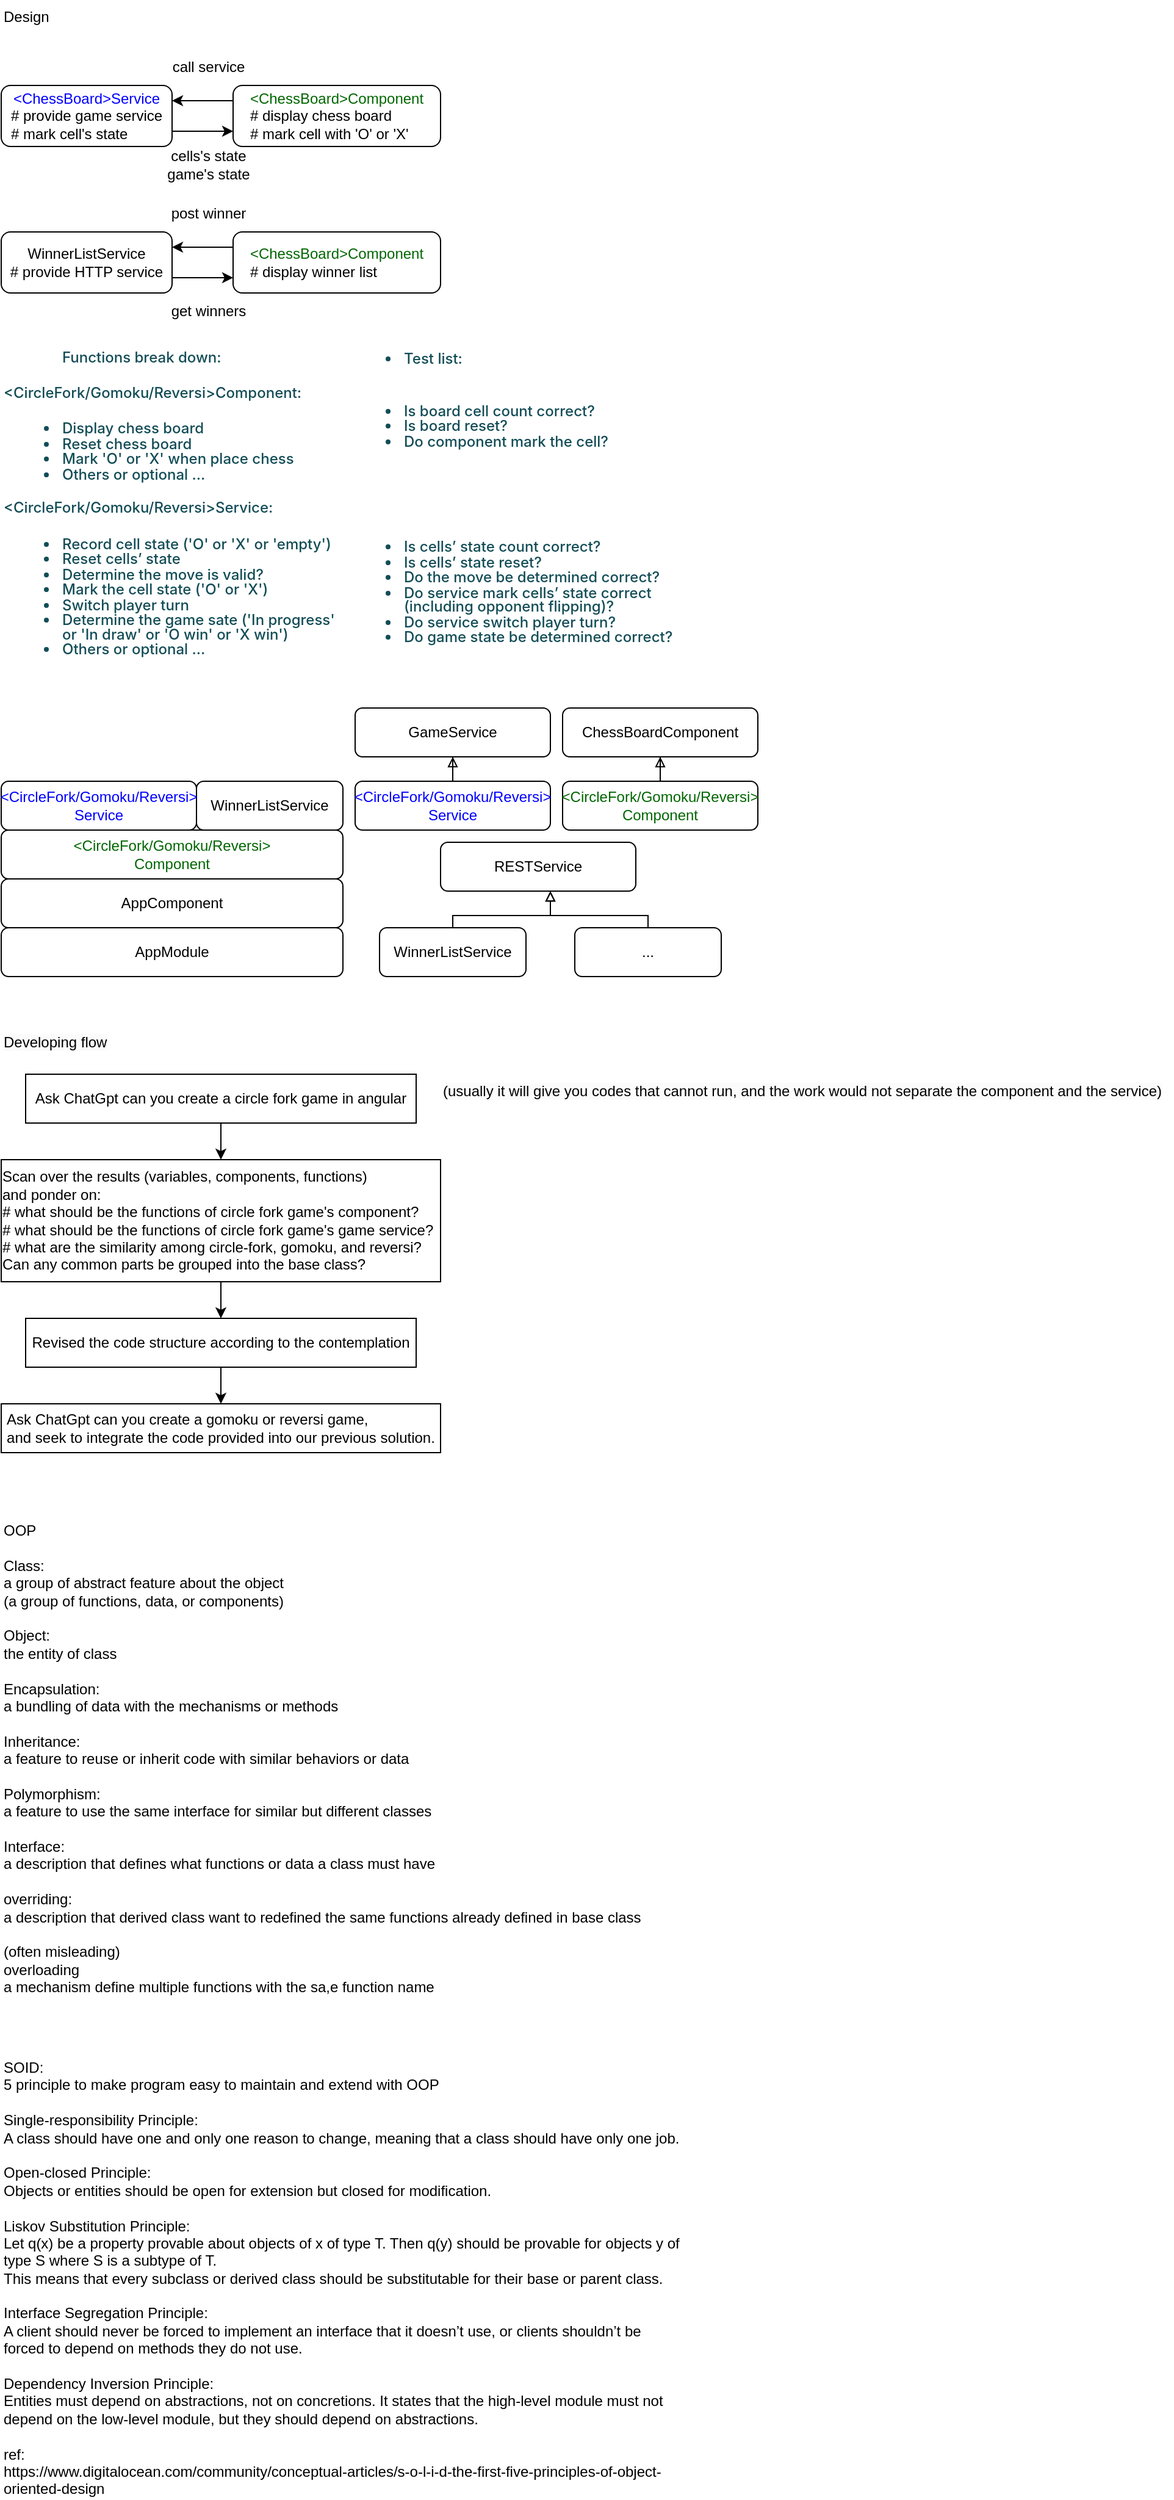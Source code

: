 <mxfile version="20.8.20" type="google"><diagram name="第 1 页" id="IbiLcCAQ18s88vYqVVvc"><mxGraphModel grid="1" page="1" gridSize="10" guides="1" tooltips="1" connect="1" arrows="1" fold="1" pageScale="1" pageWidth="827" pageHeight="1169" math="0" shadow="0"><root><mxCell id="0"/><mxCell id="1" parent="0"/><mxCell id="oQ2KpkvoJ-kYevLstZTs-1" value="&lt;div&gt;&lt;span style=&quot;background-color: initial;&quot;&gt;SOID:&lt;/span&gt;&lt;/div&gt;&lt;div&gt;&lt;span style=&quot;background-color: initial;&quot;&gt;5 principle to make program easy to maintain and extend with OOP&lt;/span&gt;&lt;br&gt;&lt;/div&gt;&lt;div&gt;&lt;br&gt;&lt;/div&gt;&lt;div&gt;Single-responsibility Principle:&lt;/div&gt;A class should have one and only one reason to change, meaning that a class should have only one job.&lt;div&gt;&lt;br&gt;&lt;/div&gt;&lt;div&gt;Open-closed Principle:&lt;/div&gt;&lt;div&gt;Objects or entities should be open for extension but closed for modification.&lt;br&gt;&lt;/div&gt;&lt;div&gt;&lt;br&gt;&lt;/div&gt;&lt;div&gt;Liskov Substitution Principle:&lt;/div&gt;&lt;div&gt;Let q(x) be a property provable about objects of x of type T. Then q(y) should be provable for objects y of type S where S is a subtype of T.&lt;br&gt;&lt;/div&gt;&lt;div&gt;This means that every subclass or derived class should be substitutable for their base or parent class.&lt;br&gt;&lt;/div&gt;&lt;div&gt;&lt;br&gt;&lt;/div&gt;&lt;div&gt;Interface Segregation Principle:&lt;/div&gt;&lt;div&gt;A client should never be forced to implement an interface that it doesn’t use, or clients shouldn’t be forced to depend on methods they do not use.&lt;br&gt;&lt;/div&gt;&lt;div&gt;&lt;br&gt;&lt;/div&gt;&lt;div&gt;Dependency Inversion Principle:&lt;/div&gt;&lt;div&gt;Entities must depend on abstractions, not on concretions. It states that the high-level module must not depend on the low-level module, but they should depend on abstractions.&lt;br&gt;&lt;/div&gt;&lt;div&gt;&lt;br&gt;&lt;/div&gt;&lt;div&gt;ref:&lt;/div&gt;&lt;div&gt;https://www.digitalocean.com/community/conceptual-articles/s-o-l-i-d-the-first-five-principles-of-object-oriented-design&lt;/div&gt;" style="text;whiteSpace=wrap;html=1;" vertex="1" parent="1"><mxGeometry x="40" y="1680" width="560" height="250" as="geometry"/></mxCell><mxCell id="9P7jQe-tLcAI8pOO7DSn-2" value="AppModule" style="rounded=1;whiteSpace=wrap;html=1;" vertex="1" parent="1"><mxGeometry x="40" y="760" width="280" height="40" as="geometry"/></mxCell><mxCell id="9P7jQe-tLcAI8pOO7DSn-3" value="AppComponent" style="rounded=1;whiteSpace=wrap;html=1;" vertex="1" parent="1"><mxGeometry x="40" y="720" width="280" height="40" as="geometry"/></mxCell><mxCell id="9P7jQe-tLcAI8pOO7DSn-4" value="&lt;div&gt;&lt;font color=&quot;#006600&quot;&gt;&amp;lt;CircleFork&lt;span style=&quot;background-color: initial;&quot;&gt;/Gomoku/&lt;/span&gt;&lt;span style=&quot;background-color: initial;&quot;&gt;Reversi&amp;gt;&lt;/span&gt;&lt;/font&gt;&lt;/div&gt;&lt;div&gt;&lt;span style=&quot;background-color: initial;&quot;&gt;&lt;font color=&quot;#006600&quot;&gt;Component&lt;/font&gt;&lt;/span&gt;&lt;/div&gt;" style="rounded=1;whiteSpace=wrap;html=1;" vertex="1" parent="1"><mxGeometry x="40" y="680" width="280" height="40" as="geometry"/></mxCell><mxCell id="9P7jQe-tLcAI8pOO7DSn-5" value="WinnerListService" style="rounded=1;whiteSpace=wrap;html=1;" vertex="1" parent="1"><mxGeometry x="200" y="640" width="120" height="40" as="geometry"/></mxCell><mxCell id="9P7jQe-tLcAI8pOO7DSn-6" value="&lt;font color=&quot;#0000ff&quot;&gt;&amp;lt;CircleFork/Gomoku/&lt;span style=&quot;border-color: var(--border-color); background-color: initial;&quot;&gt;Reversi&amp;gt;&lt;/span&gt;&lt;br&gt;Service&lt;/font&gt;" style="rounded=1;whiteSpace=wrap;html=1;" vertex="1" parent="1"><mxGeometry x="40" y="640" width="160" height="40" as="geometry"/></mxCell><mxCell id="9P7jQe-tLcAI8pOO7DSn-7" value="GameService" style="rounded=1;whiteSpace=wrap;html=1;" vertex="1" parent="1"><mxGeometry x="330" y="580" width="160" height="40" as="geometry"/></mxCell><mxCell id="9P7jQe-tLcAI8pOO7DSn-18" style="edgeStyle=orthogonalEdgeStyle;rounded=0;orthogonalLoop=1;jettySize=auto;html=1;entryX=0.5;entryY=1;entryDx=0;entryDy=0;endArrow=block;endFill=0;" edge="1" parent="1" source="9P7jQe-tLcAI8pOO7DSn-8" target="9P7jQe-tLcAI8pOO7DSn-11"><mxGeometry relative="1" as="geometry"/></mxCell><mxCell id="9P7jQe-tLcAI8pOO7DSn-8" value="&lt;div&gt;&lt;font color=&quot;#006600&quot;&gt;&amp;lt;CircleFork&lt;span style=&quot;background-color: initial;&quot;&gt;/Gomoku/&lt;/span&gt;&lt;span style=&quot;background-color: initial;&quot;&gt;Reversi&amp;gt;&lt;/span&gt;&lt;/font&gt;&lt;/div&gt;&lt;div&gt;&lt;span style=&quot;background-color: initial;&quot;&gt;&lt;font color=&quot;#006600&quot;&gt;Component&lt;/font&gt;&lt;/span&gt;&lt;/div&gt;" style="rounded=1;whiteSpace=wrap;html=1;" vertex="1" parent="1"><mxGeometry x="500" y="640" width="160" height="40" as="geometry"/></mxCell><mxCell id="9P7jQe-tLcAI8pOO7DSn-10" style="edgeStyle=orthogonalEdgeStyle;rounded=0;orthogonalLoop=1;jettySize=auto;html=1;endArrow=block;endFill=0;" edge="1" parent="1" source="9P7jQe-tLcAI8pOO7DSn-9" target="9P7jQe-tLcAI8pOO7DSn-7"><mxGeometry relative="1" as="geometry"/></mxCell><mxCell id="9P7jQe-tLcAI8pOO7DSn-9" value="&lt;font color=&quot;#0000ff&quot;&gt;&amp;lt;CircleFork/Gomoku/&lt;span style=&quot;border-color: var(--border-color); background-color: initial;&quot;&gt;Reversi&amp;gt;&lt;/span&gt;&lt;br&gt;Service&lt;/font&gt;" style="rounded=1;whiteSpace=wrap;html=1;" vertex="1" parent="1"><mxGeometry x="330" y="640" width="160" height="40" as="geometry"/></mxCell><mxCell id="9P7jQe-tLcAI8pOO7DSn-11" value="ChessBoardComponent" style="rounded=1;whiteSpace=wrap;html=1;" vertex="1" parent="1"><mxGeometry x="500" y="580" width="160" height="40" as="geometry"/></mxCell><mxCell id="9P7jQe-tLcAI8pOO7DSn-12" value="RESTService" style="rounded=1;whiteSpace=wrap;html=1;" vertex="1" parent="1"><mxGeometry x="400" y="690" width="160" height="40" as="geometry"/></mxCell><mxCell id="9P7jQe-tLcAI8pOO7DSn-13" style="edgeStyle=orthogonalEdgeStyle;rounded=0;orthogonalLoop=1;jettySize=auto;html=1;endArrow=block;endFill=0;" edge="1" parent="1" source="9P7jQe-tLcAI8pOO7DSn-14" target="9P7jQe-tLcAI8pOO7DSn-12"><mxGeometry relative="1" as="geometry"><Array as="points"><mxPoint x="410" y="750"/><mxPoint x="490" y="750"/></Array></mxGeometry></mxCell><mxCell id="9P7jQe-tLcAI8pOO7DSn-14" value="WinnerListService" style="rounded=1;whiteSpace=wrap;html=1;" vertex="1" parent="1"><mxGeometry x="350" y="760" width="120" height="40" as="geometry"/></mxCell><mxCell id="9P7jQe-tLcAI8pOO7DSn-16" style="edgeStyle=orthogonalEdgeStyle;rounded=0;orthogonalLoop=1;jettySize=auto;html=1;endArrow=block;endFill=0;" edge="1" parent="1" source="9P7jQe-tLcAI8pOO7DSn-15" target="9P7jQe-tLcAI8pOO7DSn-12"><mxGeometry relative="1" as="geometry"><mxPoint x="490" y="720" as="targetPoint"/><Array as="points"><mxPoint x="570" y="750"/><mxPoint x="490" y="750"/></Array></mxGeometry></mxCell><mxCell id="9P7jQe-tLcAI8pOO7DSn-15" value="..." style="rounded=1;whiteSpace=wrap;html=1;" vertex="1" parent="1"><mxGeometry x="510" y="760" width="120" height="40" as="geometry"/></mxCell><mxCell id="9P7jQe-tLcAI8pOO7DSn-19" value="Design" style="text;whiteSpace=wrap;html=1;align=left;" vertex="1" parent="1"><mxGeometry x="40" width="70" height="40" as="geometry"/></mxCell><mxCell id="9P7jQe-tLcAI8pOO7DSn-24" style="edgeStyle=orthogonalEdgeStyle;rounded=0;orthogonalLoop=1;jettySize=auto;html=1;entryX=0;entryY=0.75;entryDx=0;entryDy=0;fontColor=#000000;endArrow=classic;endFill=1;" edge="1" parent="1" source="9P7jQe-tLcAI8pOO7DSn-20" target="9P7jQe-tLcAI8pOO7DSn-21"><mxGeometry relative="1" as="geometry"><Array as="points"><mxPoint x="205" y="108"/></Array></mxGeometry></mxCell><mxCell id="9P7jQe-tLcAI8pOO7DSn-20" value="&lt;font color=&quot;#0000ff&quot;&gt;&amp;lt;ChessBoard&amp;gt;Service&lt;/font&gt;&lt;br&gt;&lt;div style=&quot;text-align: left;&quot;&gt;&lt;span style=&quot;background-color: initial;&quot;&gt;# provide game service&lt;/span&gt;&lt;/div&gt;&lt;div style=&quot;text-align: left;&quot;&gt;&lt;span style=&quot;background-color: initial;&quot;&gt;# mark cell's state&lt;/span&gt;&lt;/div&gt;" style="rounded=1;whiteSpace=wrap;html=1;" vertex="1" parent="1"><mxGeometry x="40" y="70" width="140" height="50" as="geometry"/></mxCell><mxCell id="9P7jQe-tLcAI8pOO7DSn-23" style="edgeStyle=orthogonalEdgeStyle;rounded=0;orthogonalLoop=1;jettySize=auto;html=1;entryX=1;entryY=0.25;entryDx=0;entryDy=0;fontColor=#000000;endArrow=classic;endFill=1;" edge="1" parent="1" source="9P7jQe-tLcAI8pOO7DSn-21" target="9P7jQe-tLcAI8pOO7DSn-20"><mxGeometry relative="1" as="geometry"><Array as="points"><mxPoint x="205" y="83"/></Array></mxGeometry></mxCell><mxCell id="9P7jQe-tLcAI8pOO7DSn-21" value="&lt;font color=&quot;#006600&quot;&gt;&amp;lt;ChessBoard&amp;gt;Component&lt;/font&gt;&lt;br&gt;&lt;div style=&quot;text-align: left;&quot;&gt;&lt;span style=&quot;background-color: initial;&quot;&gt;# display chess board&lt;/span&gt;&lt;/div&gt;&lt;div style=&quot;text-align: left;&quot;&gt;&lt;span style=&quot;background-color: initial;&quot;&gt;# mark cell with&amp;nbsp;&lt;/span&gt;&lt;span style=&quot;background-color: initial;&quot; id=&quot;docs-internal-guid-030affd4-7fff-a47d-971f-ddc4491c3b01&quot;&gt;&lt;/span&gt;&lt;span style=&quot;background-color: initial;&quot; id=&quot;docs-internal-guid-030affd4-7fff-a47d-971f-ddc4491c3b01&quot;&gt;&lt;/span&gt;&lt;span style=&quot;background-color: initial;&quot;&gt;'O' or 'X'&lt;/span&gt;&lt;/div&gt;" style="rounded=1;whiteSpace=wrap;html=1;" vertex="1" parent="1"><mxGeometry x="230" y="70" width="170" height="50" as="geometry"/></mxCell><mxCell id="9P7jQe-tLcAI8pOO7DSn-25" value="cells's state&lt;br&gt;game's state" style="text;html=1;strokeColor=none;fillColor=none;align=center;verticalAlign=middle;whiteSpace=wrap;rounded=0;fontColor=#000000;" vertex="1" parent="1"><mxGeometry x="170" y="120" width="80" height="30" as="geometry"/></mxCell><mxCell id="9P7jQe-tLcAI8pOO7DSn-26" value="call service" style="text;html=1;strokeColor=none;fillColor=none;align=center;verticalAlign=middle;whiteSpace=wrap;rounded=0;fontColor=#000000;" vertex="1" parent="1"><mxGeometry x="170" y="40" width="80" height="30" as="geometry"/></mxCell><mxCell id="9P7jQe-tLcAI8pOO7DSn-28" value="&lt;b id=&quot;docs-internal-guid-c2d18c2d-7fff-951f-24b6-f481c01045ae&quot; style=&quot;font-weight: normal;&quot;&gt;&lt;p style=&quot;line-height:0.96;margin-left: 36pt;margin-top:0pt;margin-bottom:12pt;&quot; dir=&quot;ltr&quot;&gt;&lt;span style=&quot;font-family: Inter, sans-serif; color: rgb(19, 77, 87); background-color: transparent; font-weight: 500; font-style: normal; font-variant: normal; text-decoration: none; vertical-align: baseline;&quot;&gt;Functions break down:&lt;/span&gt;&lt;/p&gt;&lt;p style=&quot;line-height:0.96;margin-top:0pt;margin-bottom:12pt;&quot; dir=&quot;ltr&quot;&gt;&lt;span style=&quot;font-family: Inter, sans-serif; color: rgb(19, 77, 87); background-color: transparent; font-weight: 500; font-style: normal; font-variant: normal; text-decoration: none; vertical-align: baseline;&quot;&gt;&amp;lt;CircleFork/Gomoku/Reversi&amp;gt;Component:&lt;/span&gt;&lt;/p&gt;&lt;ul style=&quot;margin-top:0;margin-bottom:0;padding-inline-start:48px;&quot;&gt;&lt;li aria-level=&quot;1&quot; style=&quot;list-style-type: disc; font-family: Inter, sans-serif; color: rgb(19, 77, 87); background-color: transparent; font-weight: 500; font-style: normal; font-variant: normal; text-decoration: none; vertical-align: baseline;&quot; dir=&quot;ltr&quot;&gt;&lt;p role=&quot;presentation&quot; style=&quot;line-height:0.96;margin-top:0pt;margin-bottom:0pt;&quot; dir=&quot;ltr&quot;&gt;&lt;span style=&quot;font-family: Inter, sans-serif; color: rgb(19, 77, 87); background-color: transparent; font-weight: 500; font-style: normal; font-variant: normal; text-decoration: none; vertical-align: baseline;&quot;&gt;Display chess board&lt;/span&gt;&lt;/p&gt;&lt;/li&gt;&lt;li aria-level=&quot;1&quot; style=&quot;list-style-type: disc; font-family: Inter, sans-serif; color: rgb(19, 77, 87); background-color: transparent; font-weight: 500; font-style: normal; font-variant: normal; text-decoration: none; vertical-align: baseline;&quot; dir=&quot;ltr&quot;&gt;&lt;p role=&quot;presentation&quot; style=&quot;line-height:0.96;margin-top:0pt;margin-bottom:0pt;&quot; dir=&quot;ltr&quot;&gt;&lt;span style=&quot;font-family: Inter, sans-serif; color: rgb(19, 77, 87); background-color: transparent; font-weight: 500; font-style: normal; font-variant: normal; text-decoration: none; vertical-align: baseline;&quot;&gt;Reset chess board&lt;/span&gt;&lt;/p&gt;&lt;/li&gt;&lt;li aria-level=&quot;1&quot; style=&quot;list-style-type: disc; font-family: Inter, sans-serif; color: rgb(19, 77, 87); background-color: transparent; font-weight: 500; font-style: normal; font-variant: normal; text-decoration: none; vertical-align: baseline;&quot; dir=&quot;ltr&quot;&gt;&lt;p role=&quot;presentation&quot; style=&quot;line-height:0.96;margin-top:0pt;margin-bottom:0pt;&quot; dir=&quot;ltr&quot;&gt;&lt;span style=&quot;font-family: Inter, sans-serif; color: rgb(19, 77, 87); background-color: transparent; font-weight: 500; font-style: normal; font-variant: normal; text-decoration: none; vertical-align: baseline;&quot;&gt;Mark 'O' or 'X' when place chess&lt;/span&gt;&lt;/p&gt;&lt;/li&gt;&lt;li aria-level=&quot;1&quot; style=&quot;list-style-type: disc; font-family: Inter, sans-serif; color: rgb(19, 77, 87); background-color: transparent; font-weight: 500; font-style: normal; font-variant: normal; text-decoration: none; vertical-align: baseline;&quot; dir=&quot;ltr&quot;&gt;&lt;p role=&quot;presentation&quot; style=&quot;line-height:0.96;margin-top:0pt;margin-bottom:12pt;&quot; dir=&quot;ltr&quot;&gt;&lt;span style=&quot;font-family: Inter, sans-serif; color: rgb(19, 77, 87); background-color: transparent; font-weight: 500; font-style: normal; font-variant: normal; text-decoration: none; vertical-align: baseline;&quot;&gt;Others or optional ...&lt;/span&gt;&lt;/p&gt;&lt;/li&gt;&lt;/ul&gt;&lt;p style=&quot;line-height:0.96;margin-top:0pt;margin-bottom:12pt;&quot; dir=&quot;ltr&quot;&gt;&lt;span style=&quot;font-family: Inter, sans-serif; color: rgb(19, 77, 87); background-color: transparent; font-weight: 500; font-style: normal; font-variant: normal; text-decoration: none; vertical-align: baseline;&quot;&gt;&amp;lt;CircleFork/Gomoku/Reversi&amp;gt;Service:&amp;nbsp;&lt;/span&gt;&lt;/p&gt;&lt;ul style=&quot;margin-top:0;margin-bottom:0;padding-inline-start:48px;&quot;&gt;&lt;li aria-level=&quot;1&quot; style=&quot;list-style-type: disc; font-family: Inter, sans-serif; color: rgb(19, 77, 87); background-color: transparent; font-weight: 500; font-style: normal; font-variant: normal; text-decoration: none; vertical-align: baseline;&quot; dir=&quot;ltr&quot;&gt;&lt;p role=&quot;presentation&quot; style=&quot;line-height:0.96;margin-top:0pt;margin-bottom:0pt;&quot; dir=&quot;ltr&quot;&gt;&lt;span style=&quot;font-family: Inter, sans-serif; color: rgb(19, 77, 87); background-color: transparent; font-weight: 500; font-style: normal; font-variant: normal; text-decoration: none; vertical-align: baseline;&quot;&gt;Record cell state ('O' or 'X' or 'empty')&lt;/span&gt;&lt;/p&gt;&lt;/li&gt;&lt;li aria-level=&quot;1&quot; style=&quot;list-style-type: disc; font-family: Inter, sans-serif; color: rgb(19, 77, 87); background-color: transparent; font-weight: 500; font-style: normal; font-variant: normal; text-decoration: none; vertical-align: baseline;&quot; dir=&quot;ltr&quot;&gt;&lt;p role=&quot;presentation&quot; style=&quot;line-height:0.96;margin-top:0pt;margin-bottom:0pt;&quot; dir=&quot;ltr&quot;&gt;&lt;span style=&quot;font-family: Inter, sans-serif; color: rgb(19, 77, 87); background-color: transparent; font-weight: 500; font-style: normal; font-variant: normal; text-decoration: none; vertical-align: baseline;&quot;&gt;Reset cells’ state&lt;/span&gt;&lt;/p&gt;&lt;/li&gt;&lt;li aria-level=&quot;1&quot; style=&quot;list-style-type: disc; font-family: Inter, sans-serif; color: rgb(19, 77, 87); background-color: transparent; font-weight: 500; font-style: normal; font-variant: normal; text-decoration: none; vertical-align: baseline;&quot; dir=&quot;ltr&quot;&gt;&lt;p role=&quot;presentation&quot; style=&quot;line-height:0.96;margin-top:0pt;margin-bottom:0pt;&quot; dir=&quot;ltr&quot;&gt;&lt;span style=&quot;font-family: Inter, sans-serif; color: rgb(19, 77, 87); background-color: transparent; font-weight: 500; font-style: normal; font-variant: normal; text-decoration: none; vertical-align: baseline;&quot;&gt;Determine the move is valid?&lt;/span&gt;&lt;/p&gt;&lt;/li&gt;&lt;li aria-level=&quot;1&quot; style=&quot;list-style-type: disc; font-family: Inter, sans-serif; color: rgb(19, 77, 87); background-color: transparent; font-weight: 500; font-style: normal; font-variant: normal; text-decoration: none; vertical-align: baseline;&quot; dir=&quot;ltr&quot;&gt;&lt;p role=&quot;presentation&quot; style=&quot;line-height:0.96;margin-top:0pt;margin-bottom:0pt;&quot; dir=&quot;ltr&quot;&gt;&lt;span style=&quot;font-family: Inter, sans-serif; color: rgb(19, 77, 87); background-color: transparent; font-weight: 500; font-style: normal; font-variant: normal; text-decoration: none; vertical-align: baseline;&quot;&gt;Mark the cell state ('O' or 'X')&lt;/span&gt;&lt;/p&gt;&lt;/li&gt;&lt;li aria-level=&quot;1&quot; style=&quot;list-style-type: disc; font-family: Inter, sans-serif; color: rgb(19, 77, 87); background-color: transparent; font-weight: 500; font-style: normal; font-variant: normal; text-decoration: none; vertical-align: baseline;&quot; dir=&quot;ltr&quot;&gt;&lt;p role=&quot;presentation&quot; style=&quot;line-height:0.96;margin-top:0pt;margin-bottom:0pt;&quot; dir=&quot;ltr&quot;&gt;&lt;span style=&quot;font-family: Inter, sans-serif; color: rgb(19, 77, 87); background-color: transparent; font-weight: 500; font-style: normal; font-variant: normal; text-decoration: none; vertical-align: baseline;&quot;&gt;Switch player turn&lt;/span&gt;&lt;/p&gt;&lt;/li&gt;&lt;li aria-level=&quot;1&quot; style=&quot;list-style-type: disc; font-family: Inter, sans-serif; color: rgb(19, 77, 87); background-color: transparent; font-weight: 500; font-style: normal; font-variant: normal; text-decoration: none; vertical-align: baseline;&quot; dir=&quot;ltr&quot;&gt;&lt;p role=&quot;presentation&quot; style=&quot;line-height:0.96;margin-top:0pt;margin-bottom:0pt;&quot; dir=&quot;ltr&quot;&gt;&lt;span style=&quot;font-family: Inter, sans-serif; color: rgb(19, 77, 87); background-color: transparent; font-weight: 500; font-style: normal; font-variant: normal; text-decoration: none; vertical-align: baseline;&quot;&gt;Determine the game sate ('In progress' or 'In draw' or 'O win' or 'X win')&lt;/span&gt;&lt;/p&gt;&lt;/li&gt;&lt;li aria-level=&quot;1&quot; style=&quot;list-style-type: disc; font-family: Inter, sans-serif; color: rgb(19, 77, 87); background-color: transparent; font-weight: 500; font-style: normal; font-variant: normal; text-decoration: none; vertical-align: baseline;&quot; dir=&quot;ltr&quot;&gt;&lt;p role=&quot;presentation&quot; style=&quot;line-height:0.96;margin-top:0pt;margin-bottom:12pt;&quot; dir=&quot;ltr&quot;&gt;&lt;span style=&quot;font-family: Inter, sans-serif; color: rgb(19, 77, 87); background-color: transparent; font-weight: 500; font-style: normal; font-variant: normal; text-decoration: none; vertical-align: baseline;&quot;&gt;Others or optional ...&lt;/span&gt;&lt;/p&gt;&lt;/li&gt;&lt;/ul&gt;&lt;/b&gt;" style="text;whiteSpace=wrap;html=1;fontColor=#000000;" vertex="1" parent="1"><mxGeometry x="40" y="280" width="280" height="280" as="geometry"/></mxCell><mxCell id="9P7jQe-tLcAI8pOO7DSn-29" value="&lt;b id=&quot;docs-internal-guid-72cd0630-7fff-3883-b6f6-e51bc4374153&quot; style=&quot;font-weight: normal;&quot;&gt;&lt;ul style=&quot;margin-top:0;margin-bottom:0;padding-inline-start:48px;&quot;&gt;&lt;li aria-level=&quot;1&quot; style=&quot;list-style-type: disc; font-family: Inter, sans-serif; color: rgb(19, 77, 87); background-color: transparent; font-weight: 500; font-style: normal; font-variant: normal; text-decoration: none; vertical-align: baseline;&quot; dir=&quot;ltr&quot;&gt;&lt;p role=&quot;presentation&quot; style=&quot;line-height:0.96;margin-top:0pt;margin-bottom:12pt;&quot; dir=&quot;ltr&quot;&gt;&lt;span style=&quot;font-family: Inter, sans-serif; color: rgb(19, 77, 87); background-color: transparent; font-weight: 500; font-style: normal; font-variant: normal; text-decoration: none; vertical-align: baseline;&quot;&gt;Test list:&lt;/span&gt;&lt;/p&gt;&lt;/li&gt;&lt;/ul&gt;&lt;br&gt;&lt;ul style=&quot;margin-top:0;margin-bottom:0;padding-inline-start:48px;&quot;&gt;&lt;li aria-level=&quot;1&quot; style=&quot;list-style-type: disc; font-family: Inter, sans-serif; color: rgb(19, 77, 87); background-color: transparent; font-weight: 500; font-style: normal; font-variant: normal; text-decoration: none; vertical-align: baseline;&quot; dir=&quot;ltr&quot;&gt;&lt;p role=&quot;presentation&quot; style=&quot;line-height:0.96;margin-top:0pt;margin-bottom:0pt;&quot; dir=&quot;ltr&quot;&gt;&lt;span style=&quot;font-family: Inter, sans-serif; color: rgb(19, 77, 87); background-color: transparent; font-weight: 500; font-style: normal; font-variant: normal; text-decoration: none; vertical-align: baseline;&quot;&gt;Is board cell count correct?&lt;/span&gt;&lt;/p&gt;&lt;/li&gt;&lt;li aria-level=&quot;1&quot; style=&quot;list-style-type: disc; font-family: Inter, sans-serif; color: rgb(19, 77, 87); background-color: transparent; font-weight: 500; font-style: normal; font-variant: normal; text-decoration: none; vertical-align: baseline;&quot; dir=&quot;ltr&quot;&gt;&lt;p role=&quot;presentation&quot; style=&quot;line-height:0.96;margin-top:0pt;margin-bottom:0pt;&quot; dir=&quot;ltr&quot;&gt;&lt;span style=&quot;font-family: Inter, sans-serif; color: rgb(19, 77, 87); background-color: transparent; font-weight: 500; font-style: normal; font-variant: normal; text-decoration: none; vertical-align: baseline;&quot;&gt;Is board reset?&lt;/span&gt;&lt;/p&gt;&lt;/li&gt;&lt;li aria-level=&quot;1&quot; style=&quot;list-style-type: disc; font-family: Inter, sans-serif; color: rgb(19, 77, 87); background-color: transparent; font-weight: 500; font-style: normal; font-variant: normal; text-decoration: none; vertical-align: baseline;&quot; dir=&quot;ltr&quot;&gt;&lt;p role=&quot;presentation&quot; style=&quot;line-height:0.96;margin-top:0pt;margin-bottom:12pt;&quot; dir=&quot;ltr&quot;&gt;&lt;span style=&quot;font-family: Inter, sans-serif; color: rgb(19, 77, 87); background-color: transparent; font-weight: 500; font-style: normal; font-variant: normal; text-decoration: none; vertical-align: baseline;&quot;&gt;Do component mark the cell?&lt;/span&gt;&lt;/p&gt;&lt;/li&gt;&lt;/ul&gt;&lt;br&gt;&lt;br&gt;&lt;br&gt;&lt;br&gt;&lt;ul style=&quot;margin-top:0;margin-bottom:0;padding-inline-start:48px;&quot;&gt;&lt;li aria-level=&quot;1&quot; style=&quot;list-style-type: disc; font-family: Inter, sans-serif; color: rgb(19, 77, 87); background-color: transparent; font-weight: 500; font-style: normal; font-variant: normal; text-decoration: none; vertical-align: baseline;&quot; dir=&quot;ltr&quot;&gt;&lt;p role=&quot;presentation&quot; style=&quot;line-height:0.96;margin-top:0pt;margin-bottom:0pt;&quot; dir=&quot;ltr&quot;&gt;&lt;span style=&quot;font-family: Inter, sans-serif; color: rgb(19, 77, 87); background-color: transparent; font-weight: 500; font-style: normal; font-variant: normal; text-decoration: none; vertical-align: baseline;&quot;&gt;Is cells’ state count correct?&lt;/span&gt;&lt;/p&gt;&lt;/li&gt;&lt;li aria-level=&quot;1&quot; style=&quot;list-style-type: disc; font-family: Inter, sans-serif; color: rgb(19, 77, 87); background-color: transparent; font-weight: 500; font-style: normal; font-variant: normal; text-decoration: none; vertical-align: baseline;&quot; dir=&quot;ltr&quot;&gt;&lt;p role=&quot;presentation&quot; style=&quot;line-height:0.96;margin-top:0pt;margin-bottom:0pt;&quot; dir=&quot;ltr&quot;&gt;&lt;span style=&quot;font-family: Inter, sans-serif; color: rgb(19, 77, 87); background-color: transparent; font-weight: 500; font-style: normal; font-variant: normal; text-decoration: none; vertical-align: baseline;&quot;&gt;Is cells’ state reset?&lt;/span&gt;&lt;/p&gt;&lt;/li&gt;&lt;li aria-level=&quot;1&quot; style=&quot;list-style-type: disc; font-family: Inter, sans-serif; color: rgb(19, 77, 87); background-color: transparent; font-weight: 500; font-style: normal; font-variant: normal; text-decoration: none; vertical-align: baseline;&quot; dir=&quot;ltr&quot;&gt;&lt;p role=&quot;presentation&quot; style=&quot;line-height:0.96;margin-top:0pt;margin-bottom:0pt;&quot; dir=&quot;ltr&quot;&gt;&lt;span style=&quot;font-family: Inter, sans-serif; color: rgb(19, 77, 87); background-color: transparent; font-weight: 500; font-style: normal; font-variant: normal; text-decoration: none; vertical-align: baseline;&quot;&gt;Do the move be determined correct?&lt;/span&gt;&lt;/p&gt;&lt;/li&gt;&lt;li aria-level=&quot;1&quot; style=&quot;list-style-type: disc; font-family: Inter, sans-serif; color: rgb(19, 77, 87); background-color: transparent; font-weight: 500; font-style: normal; font-variant: normal; text-decoration: none; vertical-align: baseline;&quot; dir=&quot;ltr&quot;&gt;&lt;p role=&quot;presentation&quot; style=&quot;line-height:0.96;margin-top:0pt;margin-bottom:0pt;&quot; dir=&quot;ltr&quot;&gt;&lt;span style=&quot;font-family: Inter, sans-serif; color: rgb(19, 77, 87); background-color: transparent; font-weight: 500; font-style: normal; font-variant: normal; text-decoration: none; vertical-align: baseline;&quot;&gt;Do service mark cells’ state correct (including opponent flipping)?&lt;/span&gt;&lt;/p&gt;&lt;/li&gt;&lt;li aria-level=&quot;1&quot; style=&quot;list-style-type: disc; font-family: Inter, sans-serif; color: rgb(19, 77, 87); background-color: transparent; font-weight: 500; font-style: normal; font-variant: normal; text-decoration: none; vertical-align: baseline;&quot; dir=&quot;ltr&quot;&gt;&lt;p role=&quot;presentation&quot; style=&quot;line-height:0.96;margin-top:0pt;margin-bottom:0pt;&quot; dir=&quot;ltr&quot;&gt;&lt;span style=&quot;font-family: Inter, sans-serif; color: rgb(19, 77, 87); background-color: transparent; font-weight: 500; font-style: normal; font-variant: normal; text-decoration: none; vertical-align: baseline;&quot;&gt;Do service switch player turn?&lt;/span&gt;&lt;/p&gt;&lt;/li&gt;&lt;li aria-level=&quot;1&quot; style=&quot;list-style-type: disc; font-family: Inter, sans-serif; color: rgb(19, 77, 87); background-color: transparent; font-weight: 500; font-style: normal; font-variant: normal; text-decoration: none; vertical-align: baseline;&quot; dir=&quot;ltr&quot;&gt;&lt;p role=&quot;presentation&quot; style=&quot;line-height:0.96;margin-top:0pt;margin-bottom:12pt;&quot; dir=&quot;ltr&quot;&gt;&lt;span style=&quot;font-family: Inter, sans-serif; color: rgb(19, 77, 87); background-color: transparent; font-weight: 500; font-style: normal; font-variant: normal; text-decoration: none; vertical-align: baseline;&quot;&gt;Do game state be determined correct?&lt;/span&gt;&lt;/p&gt;&lt;/li&gt;&lt;/ul&gt;&lt;/b&gt;" style="text;whiteSpace=wrap;html=1;fontSize=12;fontColor=#000000;" vertex="1" parent="1"><mxGeometry x="320" y="280" width="280" height="280" as="geometry"/></mxCell><mxCell id="9P7jQe-tLcAI8pOO7DSn-30" style="edgeStyle=orthogonalEdgeStyle;rounded=0;orthogonalLoop=1;jettySize=auto;html=1;entryX=0;entryY=0.75;entryDx=0;entryDy=0;fontColor=#000000;endArrow=classic;endFill=1;" edge="1" parent="1" source="9P7jQe-tLcAI8pOO7DSn-31" target="9P7jQe-tLcAI8pOO7DSn-33"><mxGeometry relative="1" as="geometry"><Array as="points"><mxPoint x="205" y="228"/></Array></mxGeometry></mxCell><mxCell id="9P7jQe-tLcAI8pOO7DSn-31" value="WinnerListService&lt;br&gt;&lt;div style=&quot;text-align: left;&quot;&gt;&lt;span style=&quot;background-color: initial;&quot;&gt;# provide HTTP service&lt;/span&gt;&lt;/div&gt;" style="rounded=1;whiteSpace=wrap;html=1;" vertex="1" parent="1"><mxGeometry x="40" y="190" width="140" height="50" as="geometry"/></mxCell><mxCell id="9P7jQe-tLcAI8pOO7DSn-32" style="edgeStyle=orthogonalEdgeStyle;rounded=0;orthogonalLoop=1;jettySize=auto;html=1;entryX=1;entryY=0.25;entryDx=0;entryDy=0;fontColor=#000000;endArrow=classic;endFill=1;" edge="1" parent="1" source="9P7jQe-tLcAI8pOO7DSn-33" target="9P7jQe-tLcAI8pOO7DSn-31"><mxGeometry relative="1" as="geometry"><Array as="points"><mxPoint x="205" y="203"/></Array></mxGeometry></mxCell><mxCell id="9P7jQe-tLcAI8pOO7DSn-33" value="&lt;font color=&quot;#006600&quot;&gt;&amp;lt;ChessBoard&amp;gt;Component&lt;/font&gt;&lt;br&gt;&lt;div style=&quot;text-align: left;&quot;&gt;&lt;span style=&quot;background-color: initial;&quot;&gt;# display winner list&lt;br&gt;&lt;/span&gt;&lt;/div&gt;" style="rounded=1;whiteSpace=wrap;html=1;" vertex="1" parent="1"><mxGeometry x="230" y="190" width="170" height="50" as="geometry"/></mxCell><mxCell id="9P7jQe-tLcAI8pOO7DSn-34" value="get winners" style="text;html=1;strokeColor=none;fillColor=none;align=center;verticalAlign=middle;whiteSpace=wrap;rounded=0;fontColor=#000000;" vertex="1" parent="1"><mxGeometry x="170" y="240" width="80" height="30" as="geometry"/></mxCell><mxCell id="9P7jQe-tLcAI8pOO7DSn-35" value="post winner" style="text;html=1;strokeColor=none;fillColor=none;align=center;verticalAlign=middle;whiteSpace=wrap;rounded=0;fontColor=#000000;" vertex="1" parent="1"><mxGeometry x="170" y="160" width="80" height="30" as="geometry"/></mxCell><mxCell id="9P7jQe-tLcAI8pOO7DSn-36" value="&lt;font color=&quot;#000000&quot;&gt;OOP&lt;br&gt;&lt;br&gt;Class:&lt;br&gt;a group of abstract feature about the object&lt;br&gt;(a group of functions, data, or components)&lt;br&gt;&lt;br&gt;Object:&lt;br&gt;the entity of class&lt;br&gt;&lt;br&gt;Encapsulation:&lt;br&gt;a bundling of data with the mechanisms or methods&lt;br&gt;&lt;br&gt;Inheritance:&lt;br&gt;a feature to reuse or inherit code with similar behaviors or data&lt;br&gt;&lt;br&gt;Polymorphism:&lt;br&gt;a feature to use the same interface for similar but different classes&lt;br&gt;&lt;br&gt;Interface:&lt;br&gt;a description that defines what functions or data a class must have&lt;br&gt;&lt;br&gt;overriding:&lt;br&gt;a description that derived class want to redefined the same functions already defined in base class  &lt;br&gt;&lt;br&gt;(often misleading)&lt;br&gt;overloading&lt;br&gt;a mechanism define multiple functions with the sa,e function name&lt;/font&gt;" style="text;whiteSpace=wrap;html=1;fontSize=12;fontColor=#0000FF;" vertex="1" parent="1"><mxGeometry x="40" y="1240" width="560" height="400" as="geometry"/></mxCell><mxCell id="9P7jQe-tLcAI8pOO7DSn-37" value="&lt;div style=&quot;border-color: var(--border-color); color: rgb(0, 0, 0); font-family: Helvetica; font-size: 12px; font-style: normal; font-variant-ligatures: normal; font-variant-caps: normal; font-weight: 400; letter-spacing: normal; orphans: 2; text-align: left; text-indent: 0px; text-transform: none; widows: 2; word-spacing: 0px; -webkit-text-stroke-width: 0px; background-color: rgb(251, 251, 251); text-decoration-thickness: initial; text-decoration-style: initial; text-decoration-color: initial;&quot;&gt;&lt;div style=&quot;border-color: var(--border-color);&quot;&gt;Developing flow&lt;/div&gt;&lt;/div&gt;" style="text;whiteSpace=wrap;html=1;fontSize=12;fontColor=#000000;" vertex="1" parent="1"><mxGeometry x="40" y="840" width="120" height="40" as="geometry"/></mxCell><mxCell id="9P7jQe-tLcAI8pOO7DSn-43" style="edgeStyle=orthogonalEdgeStyle;rounded=0;orthogonalLoop=1;jettySize=auto;html=1;entryX=0.5;entryY=0;entryDx=0;entryDy=0;fontSize=12;fontColor=#000000;endArrow=classic;endFill=1;" edge="1" parent="1" source="9P7jQe-tLcAI8pOO7DSn-38" target="9P7jQe-tLcAI8pOO7DSn-39"><mxGeometry relative="1" as="geometry"/></mxCell><mxCell id="9P7jQe-tLcAI8pOO7DSn-38" value="&lt;div style=&quot;border-color: var(--border-color); text-align: left;&quot;&gt;Ask ChatGpt can you create a circle fork game in angular&lt;/div&gt;" style="rounded=0;whiteSpace=wrap;html=1;fontSize=12;fontColor=#000000;" vertex="1" parent="1"><mxGeometry x="60" y="880" width="320" height="40" as="geometry"/></mxCell><mxCell id="9P7jQe-tLcAI8pOO7DSn-44" style="edgeStyle=orthogonalEdgeStyle;rounded=0;orthogonalLoop=1;jettySize=auto;html=1;entryX=0.5;entryY=0;entryDx=0;entryDy=0;fontSize=12;fontColor=#000000;endArrow=classic;endFill=1;" edge="1" parent="1" source="9P7jQe-tLcAI8pOO7DSn-39" target="9P7jQe-tLcAI8pOO7DSn-40"><mxGeometry relative="1" as="geometry"/></mxCell><mxCell id="9P7jQe-tLcAI8pOO7DSn-39" value="&lt;div style=&quot;border-color: var(--border-color); text-align: left;&quot;&gt;Scan over the results (variables, components, functions)&lt;/div&gt;&lt;div style=&quot;border-color: var(--border-color); text-align: left;&quot;&gt;and ponder on:&lt;/div&gt;&lt;div style=&quot;border-color: var(--border-color); text-align: left;&quot;&gt;# what should be the functions of circle fork game's&amp;nbsp;&lt;span style=&quot;border-color: var(--border-color); background-color: initial;&quot;&gt;component?&lt;/span&gt;&lt;/div&gt;&lt;div style=&quot;border-color: var(--border-color); text-align: left;&quot;&gt;# what should be the functions of circle fork game's game&amp;nbsp;&lt;span style=&quot;border-color: var(--border-color); background-color: initial;&quot;&gt;service?&lt;/span&gt;&lt;/div&gt;&lt;div style=&quot;border-color: var(--border-color); text-align: left;&quot;&gt;# what are the similarity among circle-fork, gomoku, and reversi? Can any common parts be grouped into the base class?&lt;/div&gt;" style="rounded=0;whiteSpace=wrap;html=1;fontSize=12;fontColor=#000000;" vertex="1" parent="1"><mxGeometry x="40" y="950" width="360" height="100" as="geometry"/></mxCell><mxCell id="9P7jQe-tLcAI8pOO7DSn-45" style="edgeStyle=orthogonalEdgeStyle;rounded=0;orthogonalLoop=1;jettySize=auto;html=1;entryX=0.5;entryY=0;entryDx=0;entryDy=0;fontSize=12;fontColor=#000000;endArrow=classic;endFill=1;" edge="1" parent="1" source="9P7jQe-tLcAI8pOO7DSn-40" target="9P7jQe-tLcAI8pOO7DSn-41"><mxGeometry relative="1" as="geometry"/></mxCell><mxCell id="9P7jQe-tLcAI8pOO7DSn-40" value="Revised the code structure according to the&amp;nbsp;contemplation" style="rounded=0;whiteSpace=wrap;html=1;fontSize=12;fontColor=#000000;" vertex="1" parent="1"><mxGeometry x="60" y="1080" width="320" height="40" as="geometry"/></mxCell><mxCell id="9P7jQe-tLcAI8pOO7DSn-41" value="&lt;div style=&quot;border-color: var(--border-color); text-align: left;&quot;&gt;Ask ChatGpt&amp;nbsp;can you create a&amp;nbsp;&lt;span style=&quot;border-color: var(--border-color); background-color: initial;&quot;&gt;gomoku or reversi&lt;/span&gt;&lt;span style=&quot;border-color: var(--border-color); background-color: initial;&quot;&gt;&amp;nbsp;game,&lt;/span&gt;&lt;/div&gt;&lt;div style=&quot;border-color: var(--border-color); text-align: left;&quot;&gt;&lt;span style=&quot;border-color: var(--border-color); background-color: initial;&quot;&gt;and seek to integrate the code provided into our previous solution.&lt;/span&gt;&lt;/div&gt;" style="rounded=0;whiteSpace=wrap;html=1;fontSize=12;fontColor=#000000;" vertex="1" parent="1"><mxGeometry x="40" y="1150" width="360" height="40" as="geometry"/></mxCell><mxCell id="9P7jQe-tLcAI8pOO7DSn-42" value="&lt;meta charset=&quot;utf-8&quot;&gt;&lt;span style=&quot;color: rgb(0, 0, 0); font-family: Helvetica; font-size: 12px; font-style: normal; font-variant-ligatures: normal; font-variant-caps: normal; font-weight: 400; letter-spacing: normal; orphans: 2; text-align: left; text-indent: 0px; text-transform: none; widows: 2; word-spacing: 0px; -webkit-text-stroke-width: 0px; background-color: rgb(251, 251, 251); text-decoration-thickness: initial; text-decoration-style: initial; text-decoration-color: initial; float: none; display: inline !important;&quot;&gt;(usually it will give you codes that cannot run, and the work would not separate the component and the service)&lt;/span&gt;" style="text;whiteSpace=wrap;html=1;fontSize=12;fontColor=#000000;" vertex="1" parent="1"><mxGeometry x="400" y="880" width="600" height="40" as="geometry"/></mxCell></root></mxGraphModel></diagram></mxfile>